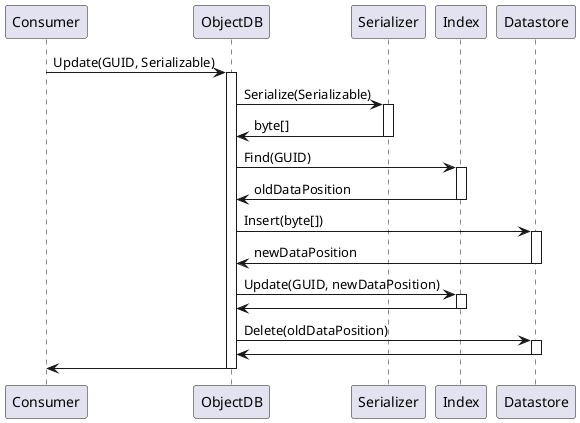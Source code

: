 @startuml
participant Consumer
participant ObjectDB
participant Serializer
participant Index
participant Datastore

Consumer -> ObjectDB ++: Update(GUID, Serializable)

ObjectDB  -> Serializer ++: Serialize(Serializable)
Serializer -> ObjectDB --: byte[]

ObjectDB -> Index ++: Find(GUID)
Index -> ObjectDB --: oldDataPosition

ObjectDB -> Datastore ++: Insert(byte[])
Datastore -> ObjectDB --: newDataPosition

ObjectDB -> Index ++: Update(GUID, newDataPosition)
Index -> ObjectDB --

ObjectDB -> Datastore ++: Delete(oldDataPosition)
Datastore -> ObjectDB --

ObjectDB -> Consumer --

@enduml
